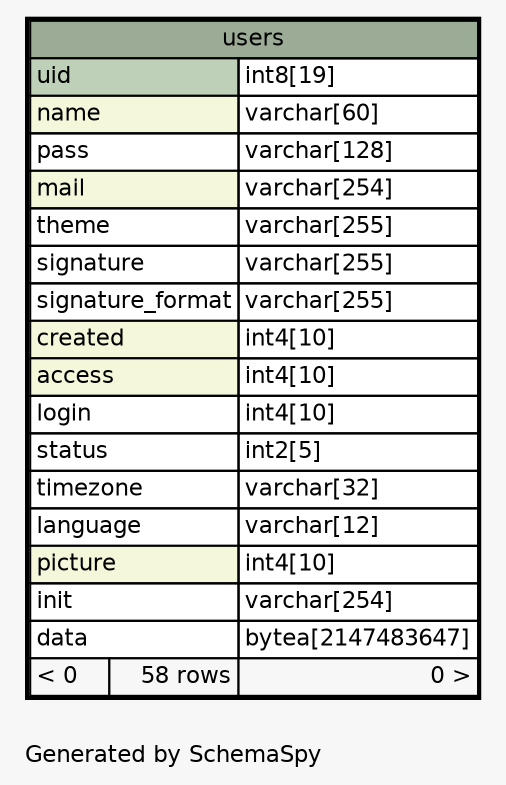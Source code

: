 // dot 2.30.1 on Mac OS X 10.8.3
// SchemaSpy rev 590
digraph "oneDegreeRelationshipsDiagram" {
  graph [
    rankdir="RL"
    bgcolor="#f7f7f7"
    label="\nGenerated by SchemaSpy"
    labeljust="l"
    nodesep="0.18"
    ranksep="0.46"
    fontname="Helvetica"
    fontsize="11"
  ];
  node [
    fontname="Helvetica"
    fontsize="11"
    shape="plaintext"
  ];
  edge [
    arrowsize="0.8"
  ];
  "users" [
    label=<
    <TABLE BORDER="2" CELLBORDER="1" CELLSPACING="0" BGCOLOR="#ffffff">
      <TR><TD COLSPAN="3" BGCOLOR="#9bab96" ALIGN="CENTER">users</TD></TR>
      <TR><TD PORT="uid" COLSPAN="2" BGCOLOR="#bed1b8" ALIGN="LEFT">uid</TD><TD PORT="uid.type" ALIGN="LEFT">int8[19]</TD></TR>
      <TR><TD PORT="name" COLSPAN="2" BGCOLOR="#f4f7da" ALIGN="LEFT">name</TD><TD PORT="name.type" ALIGN="LEFT">varchar[60]</TD></TR>
      <TR><TD PORT="pass" COLSPAN="2" ALIGN="LEFT">pass</TD><TD PORT="pass.type" ALIGN="LEFT">varchar[128]</TD></TR>
      <TR><TD PORT="mail" COLSPAN="2" BGCOLOR="#f4f7da" ALIGN="LEFT">mail</TD><TD PORT="mail.type" ALIGN="LEFT">varchar[254]</TD></TR>
      <TR><TD PORT="theme" COLSPAN="2" ALIGN="LEFT">theme</TD><TD PORT="theme.type" ALIGN="LEFT">varchar[255]</TD></TR>
      <TR><TD PORT="signature" COLSPAN="2" ALIGN="LEFT">signature</TD><TD PORT="signature.type" ALIGN="LEFT">varchar[255]</TD></TR>
      <TR><TD PORT="signature_format" COLSPAN="2" ALIGN="LEFT">signature_format</TD><TD PORT="signature_format.type" ALIGN="LEFT">varchar[255]</TD></TR>
      <TR><TD PORT="created" COLSPAN="2" BGCOLOR="#f4f7da" ALIGN="LEFT">created</TD><TD PORT="created.type" ALIGN="LEFT">int4[10]</TD></TR>
      <TR><TD PORT="access" COLSPAN="2" BGCOLOR="#f4f7da" ALIGN="LEFT">access</TD><TD PORT="access.type" ALIGN="LEFT">int4[10]</TD></TR>
      <TR><TD PORT="login" COLSPAN="2" ALIGN="LEFT">login</TD><TD PORT="login.type" ALIGN="LEFT">int4[10]</TD></TR>
      <TR><TD PORT="status" COLSPAN="2" ALIGN="LEFT">status</TD><TD PORT="status.type" ALIGN="LEFT">int2[5]</TD></TR>
      <TR><TD PORT="timezone" COLSPAN="2" ALIGN="LEFT">timezone</TD><TD PORT="timezone.type" ALIGN="LEFT">varchar[32]</TD></TR>
      <TR><TD PORT="language" COLSPAN="2" ALIGN="LEFT">language</TD><TD PORT="language.type" ALIGN="LEFT">varchar[12]</TD></TR>
      <TR><TD PORT="picture" COLSPAN="2" BGCOLOR="#f4f7da" ALIGN="LEFT">picture</TD><TD PORT="picture.type" ALIGN="LEFT">int4[10]</TD></TR>
      <TR><TD PORT="init" COLSPAN="2" ALIGN="LEFT">init</TD><TD PORT="init.type" ALIGN="LEFT">varchar[254]</TD></TR>
      <TR><TD PORT="data" COLSPAN="2" ALIGN="LEFT">data</TD><TD PORT="data.type" ALIGN="LEFT">bytea[2147483647]</TD></TR>
      <TR><TD ALIGN="LEFT" BGCOLOR="#f7f7f7">&lt; 0</TD><TD ALIGN="RIGHT" BGCOLOR="#f7f7f7">58 rows</TD><TD ALIGN="RIGHT" BGCOLOR="#f7f7f7">0 &gt;</TD></TR>
    </TABLE>>
    URL="users.html"
    tooltip="users"
  ];
}
